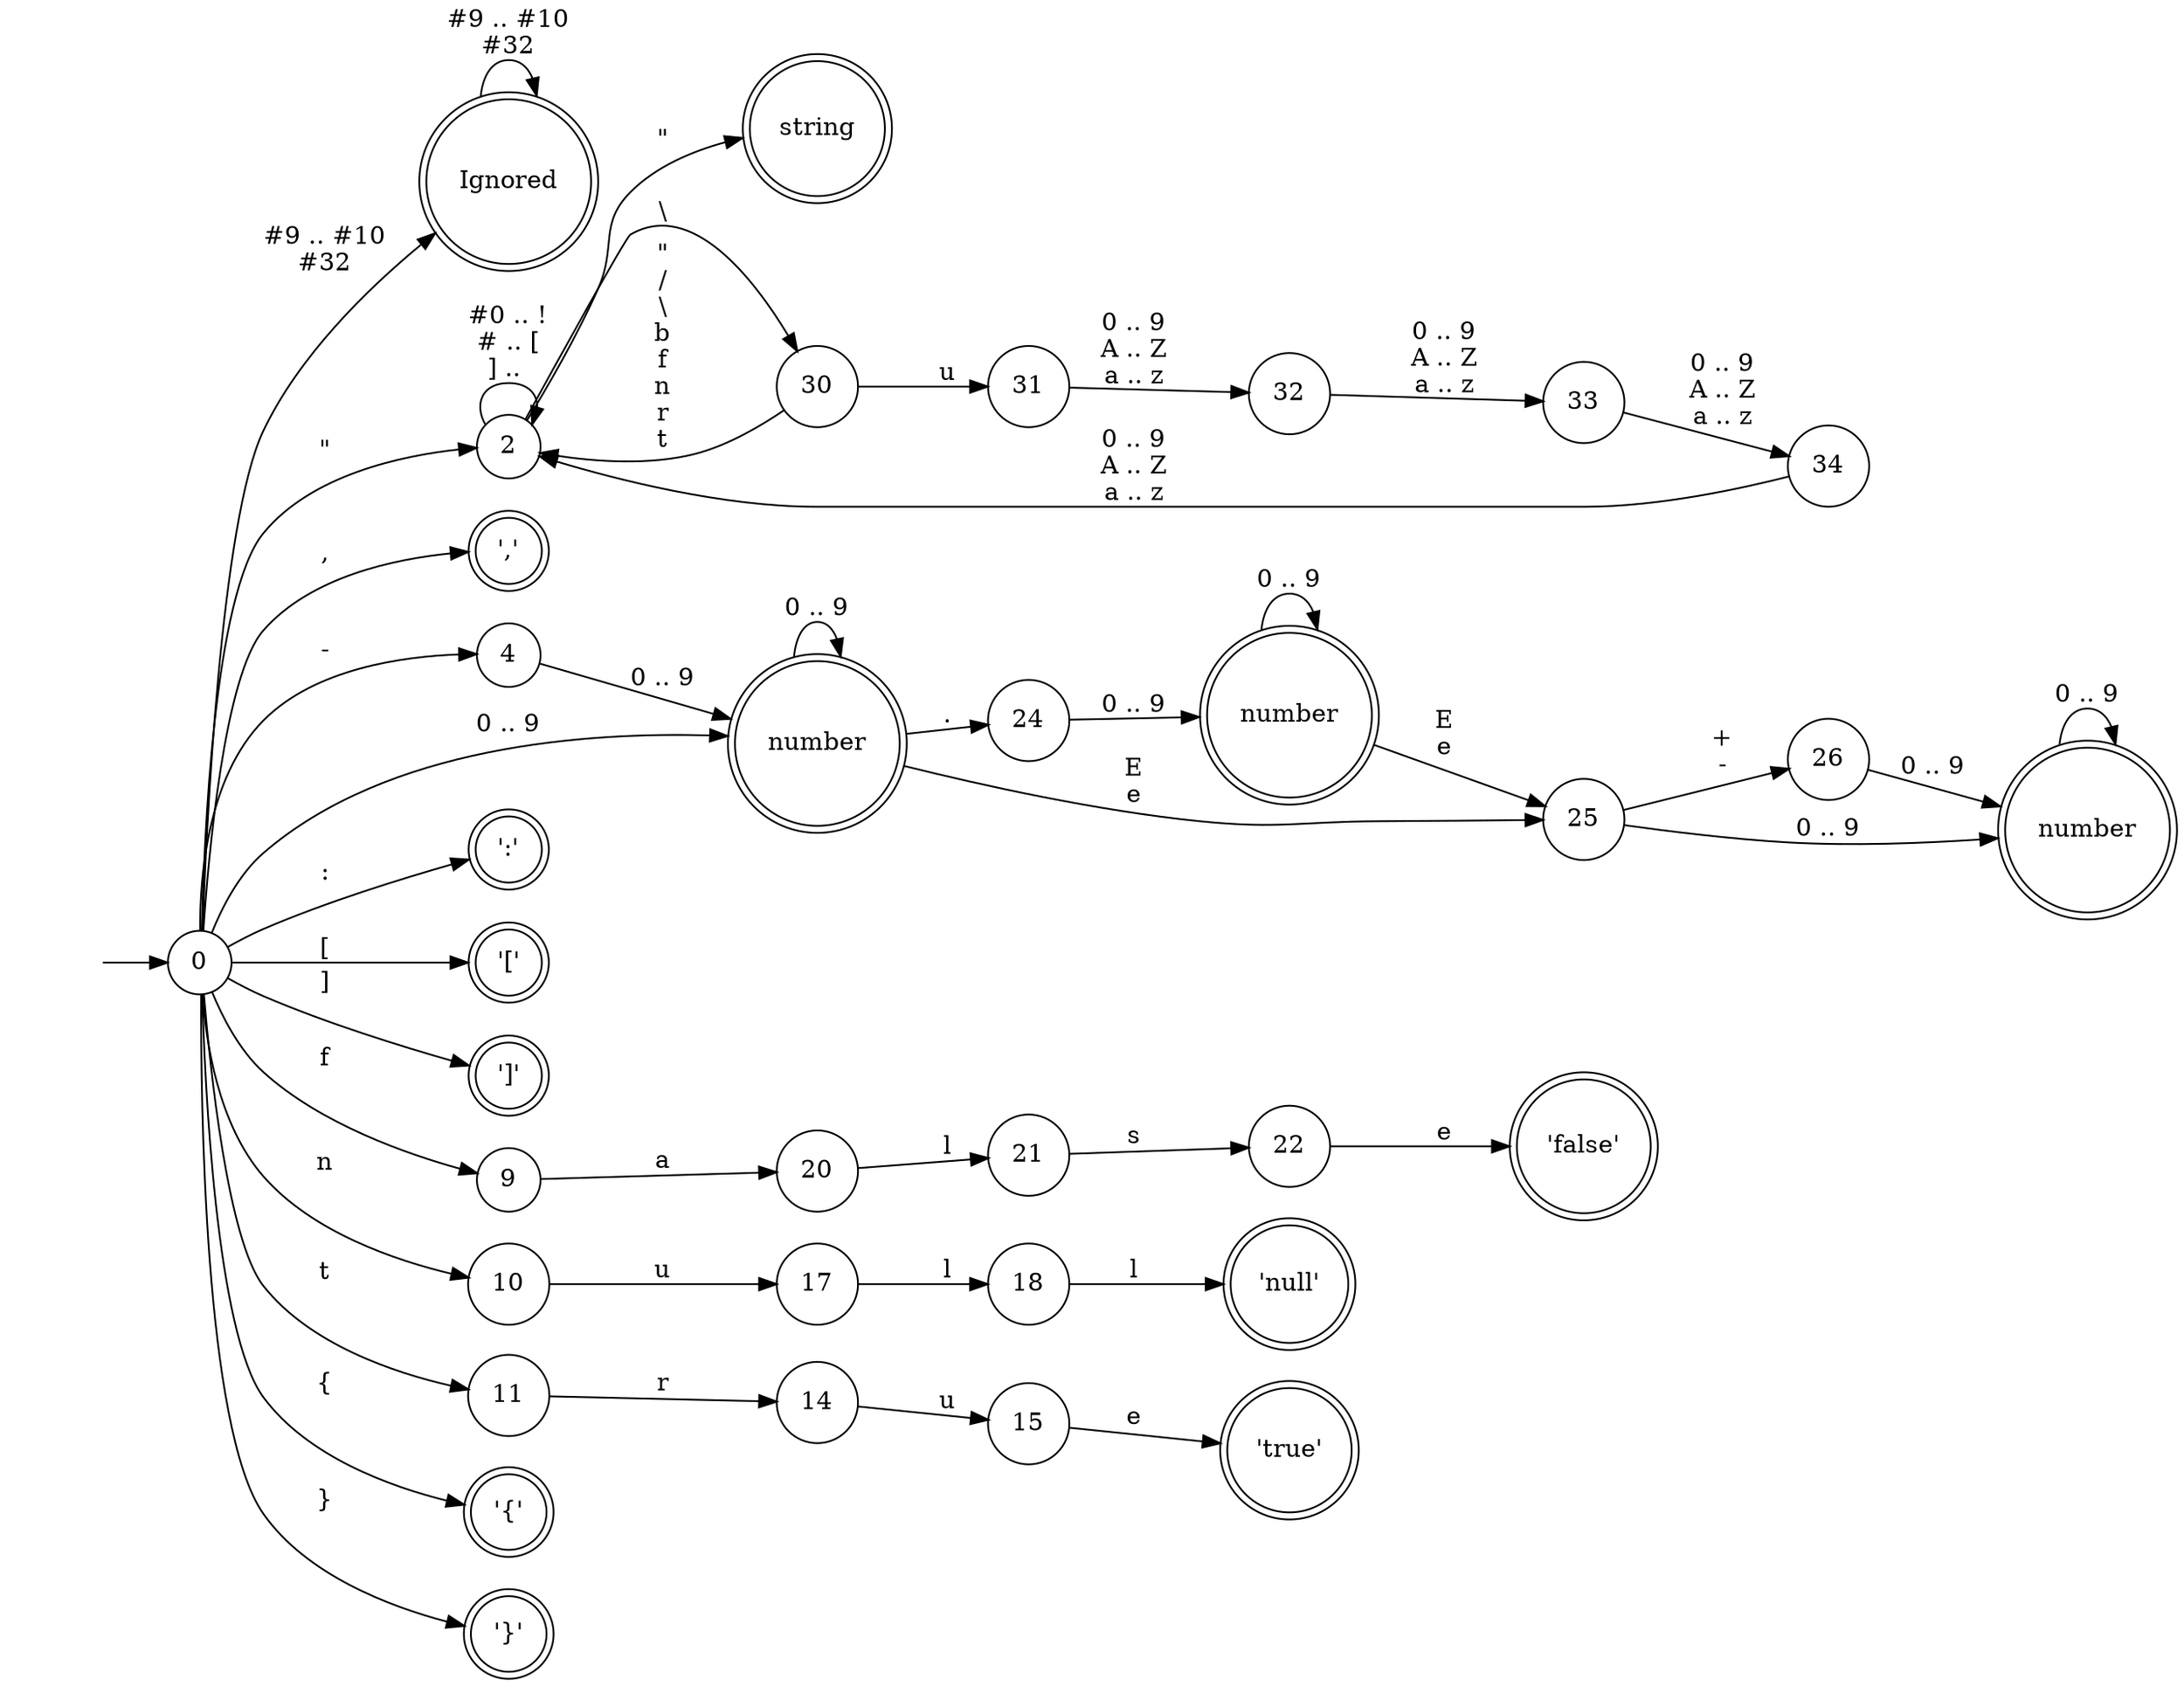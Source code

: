 digraph g {
rankdir=LR;s0[shape=circle,label="0"];
s0->s1 [label="#9 .. #10\n#32"];
s0->s2 [label="\""];
s0->s3 [label=","];
s0->s4 [label="-"];
s0->s5 [label="0 .. 9"];
s0->s6 [label=":"];
s0->s7 [label="["];
s0->s8 [label="]"];
s0->s9 [label="f"];
s0->s10 [label="n"];
s0->s11 [label="t"];
s0->s12 [label="{"];
s0->s13 [label="}"];
s1[shape=circle,shape=doublecircle,label="Ignored\n"];
s1->s1 [label="#9 .. #10\n#32"];
s2[shape=circle,label="2"];
s2->s2 [label="#0 .. !\n# .. [\n] .. "];
s2->s29 [label="\""];
s2->s30 [label="\\"];
s3[shape=circle,shape=doublecircle,label="\',\'\n"];
s4[shape=circle,label="4"];
s4->s5 [label="0 .. 9"];
s5[shape=circle,shape=doublecircle,label="number\n"];
s5->s24 [label="."];
s5->s5 [label="0 .. 9"];
s5->s25 [label="E\ne"];
s6[shape=circle,shape=doublecircle,label="\':\'\n"];
s7[shape=circle,shape=doublecircle,label="\'[\'\n"];
s8[shape=circle,shape=doublecircle,label="\']\'\n"];
s9[shape=circle,label="9"];
s9->s20 [label="a"];
s10[shape=circle,label="10"];
s10->s17 [label="u"];
s11[shape=circle,label="11"];
s11->s14 [label="r"];
s12[shape=circle,shape=doublecircle,label="\'\{\'\n"];
s13[shape=circle,shape=doublecircle,label="\'\}\'\n"];
s14[shape=circle,label="14"];
s14->s15 [label="u"];
s15[shape=circle,label="15"];
s15->s16 [label="e"];
s16[shape=circle,shape=doublecircle,label="\'true\'\n"];
s17[shape=circle,label="17"];
s17->s18 [label="l"];
s18[shape=circle,label="18"];
s18->s19 [label="l"];
s19[shape=circle,shape=doublecircle,label="\'null\'\n"];
s20[shape=circle,label="20"];
s20->s21 [label="l"];
s21[shape=circle,label="21"];
s21->s22 [label="s"];
s22[shape=circle,label="22"];
s22->s23 [label="e"];
s23[shape=circle,shape=doublecircle,label="\'false\'\n"];
s24[shape=circle,label="24"];
s24->s28 [label="0 .. 9"];
s25[shape=circle,label="25"];
s25->s26 [label="+\n-"];
s25->s27 [label="0 .. 9"];
s26[shape=circle,label="26"];
s26->s27 [label="0 .. 9"];
s27[shape=circle,shape=doublecircle,label="number\n"];
s27->s27 [label="0 .. 9"];
s28[shape=circle,shape=doublecircle,label="number\n"];
s28->s28 [label="0 .. 9"];
s28->s25 [label="E\ne"];
s29[shape=circle,shape=doublecircle,label="string\n"];
s30[shape=circle,label="30"];
s30->s2 [label="\"\n/\n\\\nb\nf\nn\nr\nt"];
s30->s31 [label="u"];
s31[shape=circle,label="31"];
s31->s32 [label="0 .. 9\nA .. Z\na .. z"];
s32[shape=circle,label="32"];
s32->s33 [label="0 .. 9\nA .. Z\na .. z"];
s33[shape=circle,label="33"];
s33->s34 [label="0 .. 9\nA .. Z\na .. z"];
s34[shape=circle,label="34"];
s34->s2 [label="0 .. 9\nA .. Z\na .. z"];
empty->s0; empty[label="",shape=none];
}
